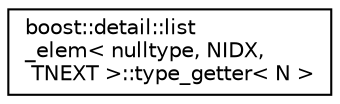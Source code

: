 digraph "Graphical Class Hierarchy"
{
  edge [fontname="Helvetica",fontsize="10",labelfontname="Helvetica",labelfontsize="10"];
  node [fontname="Helvetica",fontsize="10",shape=record];
  rankdir="LR";
  Node1 [label="boost::detail::list\l_elem\< nulltype, NIDX,\l TNEXT \>::type_getter\< N \>",height=0.2,width=0.4,color="black", fillcolor="white", style="filled",URL="$structboost_1_1detail_1_1list__elem_3_01nulltype_00_01_n_i_d_x_00_01_t_n_e_x_t_01_4_1_1type__getter.html"];
}
